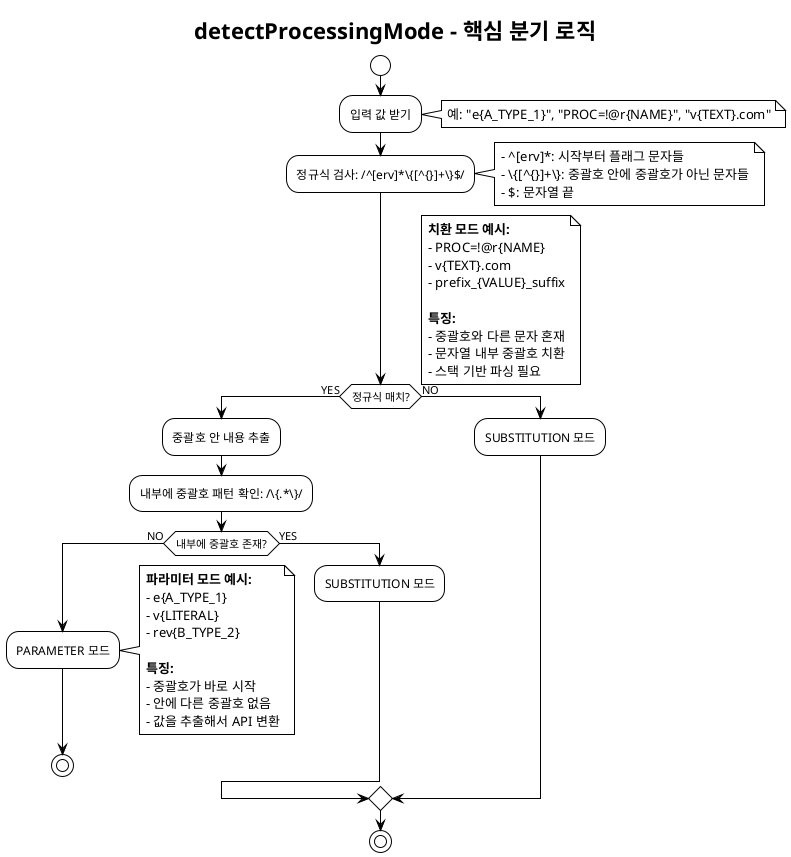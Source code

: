 @startuml Mode Detection Logic
!theme plain
skinparam backgroundColor #FFFFFF

title detectProcessingMode - 핵심 분기 로직

start

:입력 값 받기;
note right: 예: "e{A_TYPE_1}", "PROC=!@r{NAME}", "v{TEXT}.com"

:정규식 검사: /^[erv]*\{[^{}]+\}$/;
note right
  - ^[erv]*: 시작부터 플래그 문자들
  - \{[^{}]+\}: 중괄호 안에 중괄호가 아닌 문자들
  - $: 문자열 끝
end note

if (정규식 매치?) then (YES)
  :중괄호 안 내용 추출;
  :내부에 중괄호 패턴 확인: /\{.*\}/;
  
  if (내부에 중괄호 존재?) then (NO)
    :PARAMETER 모드;
    note right
      **파라미터 모드 예시:**
      - e{A_TYPE_1}
      - v{LITERAL}  
      - rev{B_TYPE_2}
      
      **특징:**
      - 중괄호가 바로 시작
      - 안에 다른 중괄호 없음
      - 값을 추출해서 API 변환
    end note
    stop
  else (YES)
    :SUBSTITUTION 모드;
  endif
else (NO)
  :SUBSTITUTION 모드;
endif

note right
  **치환 모드 예시:**
  - PROC=!@r{NAME}
  - v{TEXT}.com
  - prefix_{VALUE}_suffix
  
  **특징:**
  - 중괄호와 다른 문자 혼재
  - 문자열 내부 중괄호 치환
  - 스택 기반 파싱 필요
end note

stop

@enduml
